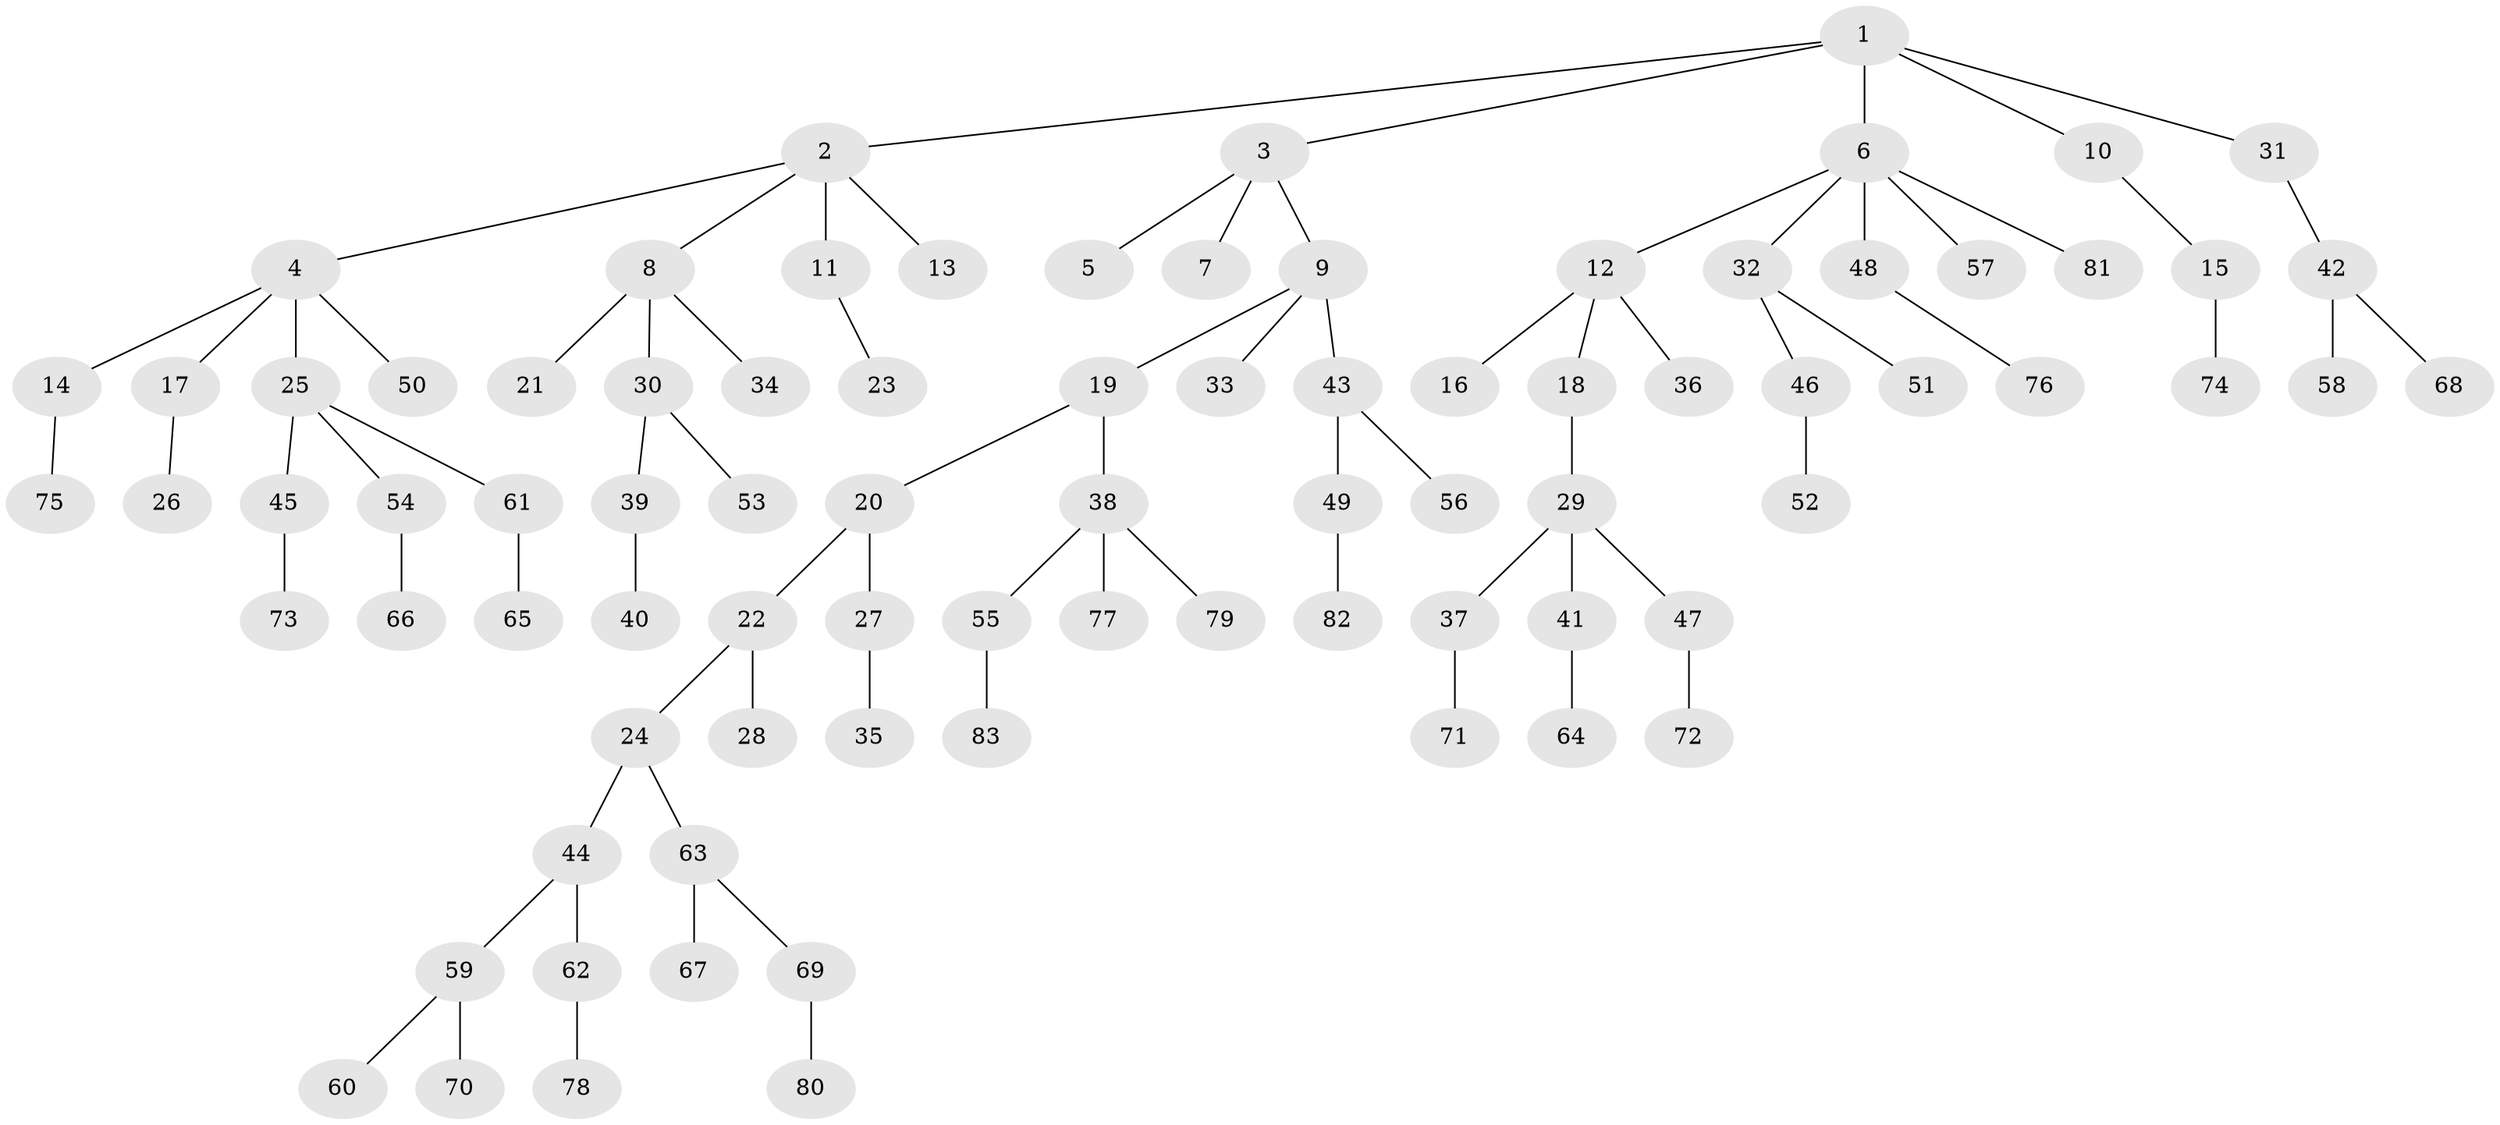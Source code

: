 // coarse degree distribution, {8: 0.017241379310344827, 3: 0.10344827586206896, 5: 0.05172413793103448, 1: 0.5344827586206896, 4: 0.06896551724137931, 2: 0.22413793103448276}
// Generated by graph-tools (version 1.1) at 2025/52/02/27/25 19:52:11]
// undirected, 83 vertices, 82 edges
graph export_dot {
graph [start="1"]
  node [color=gray90,style=filled];
  1;
  2;
  3;
  4;
  5;
  6;
  7;
  8;
  9;
  10;
  11;
  12;
  13;
  14;
  15;
  16;
  17;
  18;
  19;
  20;
  21;
  22;
  23;
  24;
  25;
  26;
  27;
  28;
  29;
  30;
  31;
  32;
  33;
  34;
  35;
  36;
  37;
  38;
  39;
  40;
  41;
  42;
  43;
  44;
  45;
  46;
  47;
  48;
  49;
  50;
  51;
  52;
  53;
  54;
  55;
  56;
  57;
  58;
  59;
  60;
  61;
  62;
  63;
  64;
  65;
  66;
  67;
  68;
  69;
  70;
  71;
  72;
  73;
  74;
  75;
  76;
  77;
  78;
  79;
  80;
  81;
  82;
  83;
  1 -- 2;
  1 -- 3;
  1 -- 6;
  1 -- 10;
  1 -- 31;
  2 -- 4;
  2 -- 8;
  2 -- 11;
  2 -- 13;
  3 -- 5;
  3 -- 7;
  3 -- 9;
  4 -- 14;
  4 -- 17;
  4 -- 25;
  4 -- 50;
  6 -- 12;
  6 -- 32;
  6 -- 48;
  6 -- 57;
  6 -- 81;
  8 -- 21;
  8 -- 30;
  8 -- 34;
  9 -- 19;
  9 -- 33;
  9 -- 43;
  10 -- 15;
  11 -- 23;
  12 -- 16;
  12 -- 18;
  12 -- 36;
  14 -- 75;
  15 -- 74;
  17 -- 26;
  18 -- 29;
  19 -- 20;
  19 -- 38;
  20 -- 22;
  20 -- 27;
  22 -- 24;
  22 -- 28;
  24 -- 44;
  24 -- 63;
  25 -- 45;
  25 -- 54;
  25 -- 61;
  27 -- 35;
  29 -- 37;
  29 -- 41;
  29 -- 47;
  30 -- 39;
  30 -- 53;
  31 -- 42;
  32 -- 46;
  32 -- 51;
  37 -- 71;
  38 -- 55;
  38 -- 77;
  38 -- 79;
  39 -- 40;
  41 -- 64;
  42 -- 58;
  42 -- 68;
  43 -- 49;
  43 -- 56;
  44 -- 59;
  44 -- 62;
  45 -- 73;
  46 -- 52;
  47 -- 72;
  48 -- 76;
  49 -- 82;
  54 -- 66;
  55 -- 83;
  59 -- 60;
  59 -- 70;
  61 -- 65;
  62 -- 78;
  63 -- 67;
  63 -- 69;
  69 -- 80;
}
